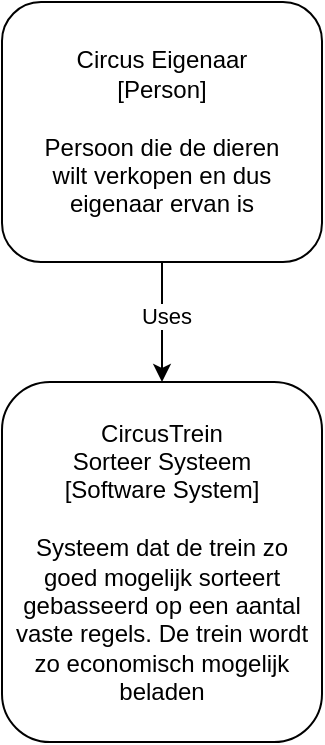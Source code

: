 <mxfile version="22.0.3" type="device">
  <diagram name="Page-1" id="tcYN4Gb5GG9mrsCU7EqY">
    <mxGraphModel dx="1290" dy="621" grid="1" gridSize="10" guides="1" tooltips="1" connect="1" arrows="1" fold="1" page="1" pageScale="1" pageWidth="1169" pageHeight="827" math="0" shadow="0">
      <root>
        <mxCell id="0" />
        <mxCell id="1" parent="0" />
        <mxCell id="aCge9zt8Py5w39OF1Fzl-1" value="Circus Eigenaar&lt;br&gt;[Person]&lt;br&gt;&lt;br&gt;Persoon die de dieren&lt;br&gt;wilt verkopen en dus&lt;br&gt;eigenaar ervan is" style="rounded=1;whiteSpace=wrap;html=1;" vertex="1" parent="1">
          <mxGeometry x="490" y="170" width="160" height="130" as="geometry" />
        </mxCell>
        <mxCell id="aCge9zt8Py5w39OF1Fzl-2" value="CircusTrein &lt;br&gt;Sorteer Systeem&lt;br&gt;[Software System]&lt;br&gt;&lt;br&gt;Systeem dat de trein zo &lt;br&gt;goed mogelijk sorteert &lt;br&gt;gebasseerd op een aantal vaste regels. De trein wordt zo economisch mogelijk beladen" style="rounded=1;whiteSpace=wrap;html=1;" vertex="1" parent="1">
          <mxGeometry x="490" y="360" width="160" height="180" as="geometry" />
        </mxCell>
        <mxCell id="aCge9zt8Py5w39OF1Fzl-3" value="" style="endArrow=classic;html=1;rounded=0;exitX=0.5;exitY=1;exitDx=0;exitDy=0;entryX=0.5;entryY=0;entryDx=0;entryDy=0;" edge="1" parent="1" source="aCge9zt8Py5w39OF1Fzl-1" target="aCge9zt8Py5w39OF1Fzl-2">
          <mxGeometry width="50" height="50" relative="1" as="geometry">
            <mxPoint x="630" y="350" as="sourcePoint" />
            <mxPoint x="680" y="300" as="targetPoint" />
          </mxGeometry>
        </mxCell>
        <mxCell id="aCge9zt8Py5w39OF1Fzl-4" value="Uses" style="edgeLabel;html=1;align=center;verticalAlign=middle;resizable=0;points=[];" vertex="1" connectable="0" parent="aCge9zt8Py5w39OF1Fzl-3">
          <mxGeometry x="-0.109" y="2" relative="1" as="geometry">
            <mxPoint as="offset" />
          </mxGeometry>
        </mxCell>
      </root>
    </mxGraphModel>
  </diagram>
</mxfile>
